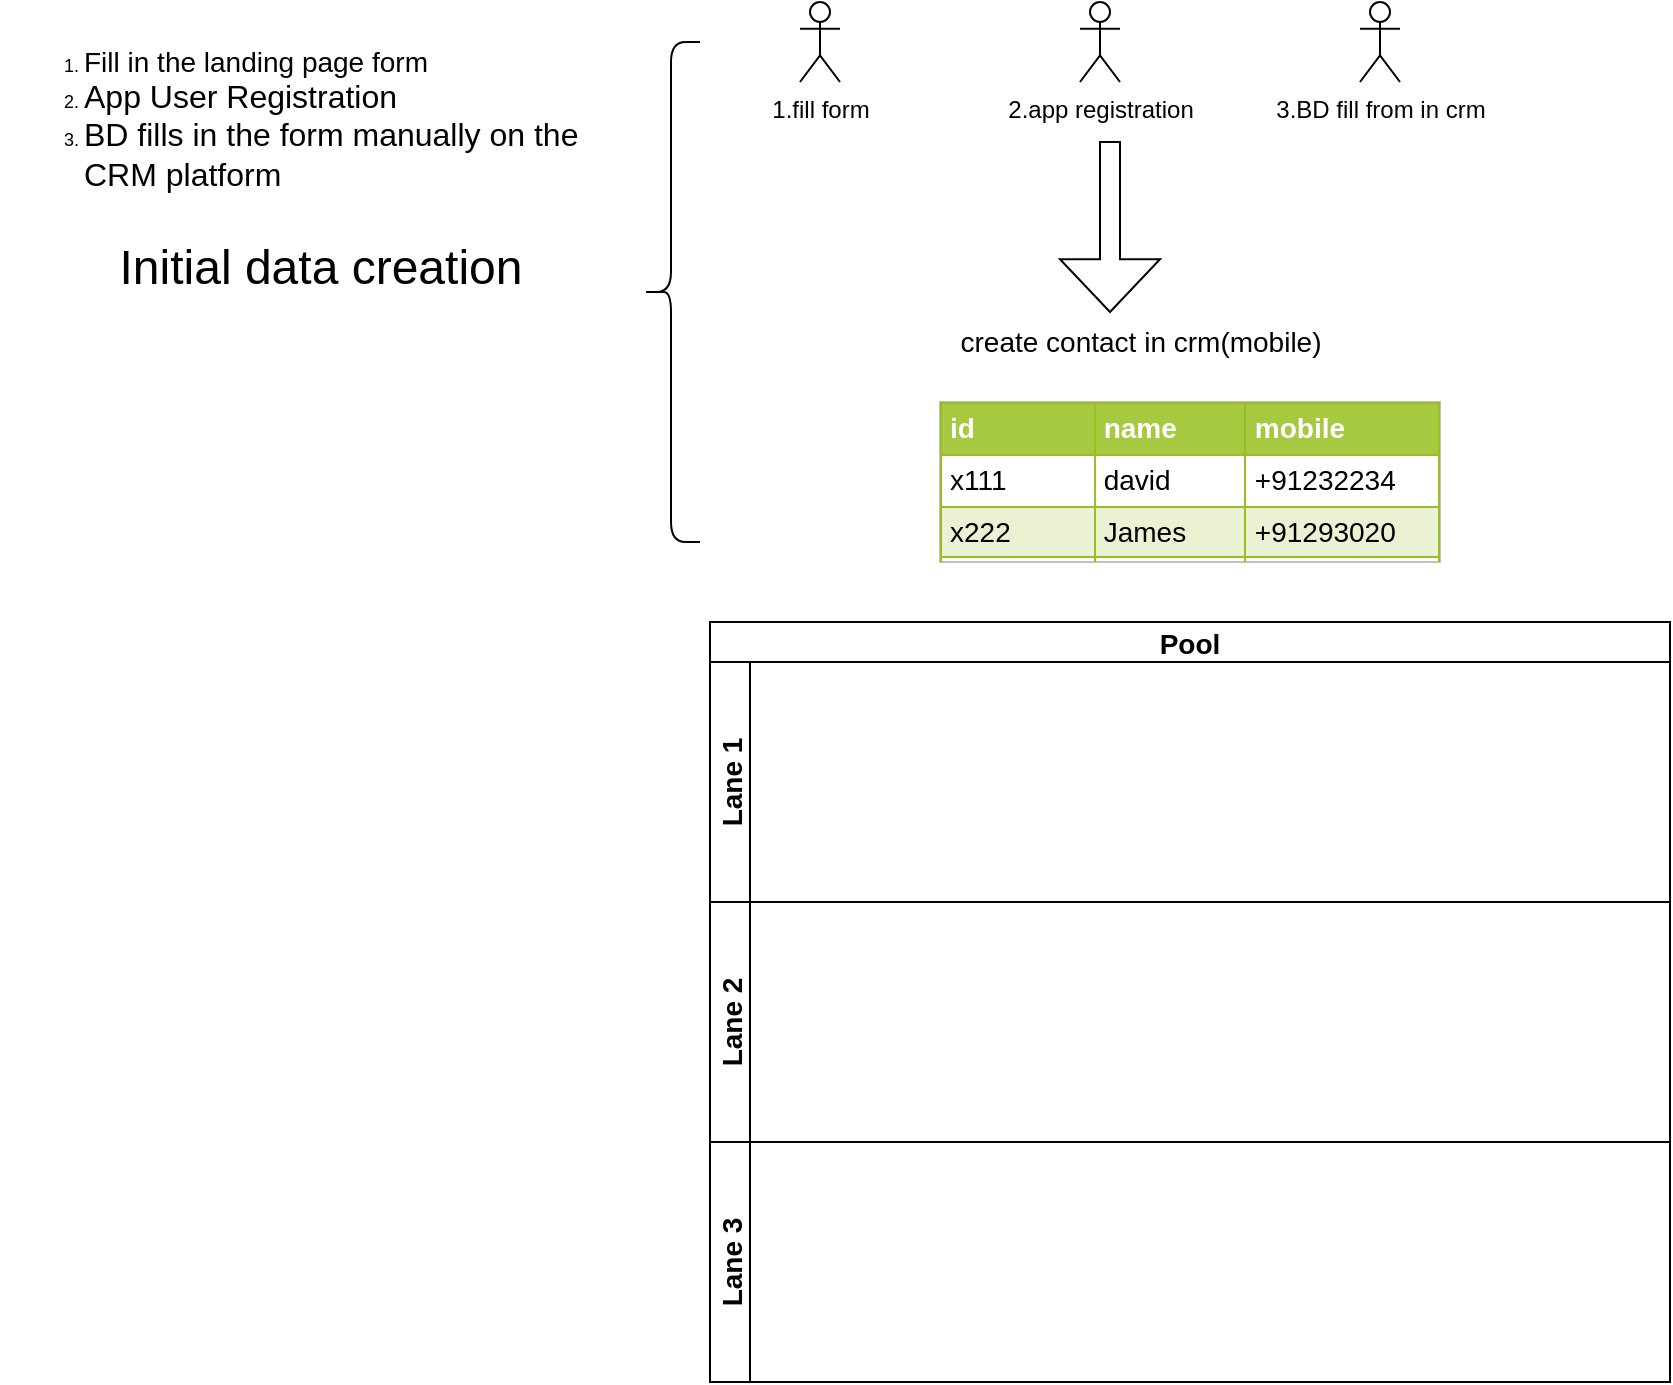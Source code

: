 <mxfile version="17.4.0" type="github">
  <diagram id="qr0Q6VfaH-5duNJ7Y23n" name="Page-1">
    <mxGraphModel dx="2013" dy="591" grid="1" gridSize="10" guides="1" tooltips="1" connect="1" arrows="1" fold="1" page="1" pageScale="1" pageWidth="827" pageHeight="1169" math="0" shadow="0">
      <root>
        <mxCell id="0" />
        <mxCell id="1" parent="0" />
        <mxCell id="GMTRIXXmRjoj2o2Xyc21-1" value="1.fill form" style="shape=umlActor;verticalLabelPosition=bottom;verticalAlign=top;html=1;outlineConnect=0;" vertex="1" parent="1">
          <mxGeometry x="160" y="60" width="20" height="40" as="geometry" />
        </mxCell>
        <mxCell id="GMTRIXXmRjoj2o2Xyc21-4" value="" style="shape=curlyBracket;whiteSpace=wrap;html=1;rounded=1;size=0.5;" vertex="1" parent="1">
          <mxGeometry x="81" y="80" width="29" height="250" as="geometry" />
        </mxCell>
        <mxCell id="GMTRIXXmRjoj2o2Xyc21-5" value="&lt;font style=&quot;font-size: 24px&quot;&gt;Initial data creation&lt;/font&gt;" style="text;html=1;align=center;verticalAlign=middle;resizable=0;points=[];autosize=1;strokeColor=none;fillColor=none;" vertex="1" parent="1">
          <mxGeometry x="-190" y="183" width="220" height="20" as="geometry" />
        </mxCell>
        <mxCell id="GMTRIXXmRjoj2o2Xyc21-9" value="&lt;ol&gt;&lt;li&gt;&lt;font style=&quot;font-size: 14px&quot;&gt;Fill in the landing page form&lt;br&gt;&lt;/font&gt;&lt;/li&gt;&lt;li&gt;&lt;font size=&quot;3&quot;&gt;App User Registration&lt;br&gt;&lt;/font&gt;&lt;/li&gt;&lt;li&gt;&lt;font size=&quot;3&quot;&gt;BD fills in the form manually on the CRM platform&lt;/font&gt;&lt;/li&gt;&lt;/ol&gt;" style="text;strokeColor=none;fillColor=none;html=1;whiteSpace=wrap;verticalAlign=middle;overflow=hidden;fontSize=9;" vertex="1" parent="1">
          <mxGeometry x="-240" y="70" width="330" height="90" as="geometry" />
        </mxCell>
        <mxCell id="GMTRIXXmRjoj2o2Xyc21-11" value="2.app registration" style="shape=umlActor;verticalLabelPosition=bottom;verticalAlign=top;html=1;outlineConnect=0;" vertex="1" parent="1">
          <mxGeometry x="300" y="60" width="20" height="40" as="geometry" />
        </mxCell>
        <mxCell id="GMTRIXXmRjoj2o2Xyc21-12" value="3.BD fill from in crm" style="shape=umlActor;verticalLabelPosition=bottom;verticalAlign=top;html=1;outlineConnect=0;" vertex="1" parent="1">
          <mxGeometry x="440" y="60" width="20" height="40" as="geometry" />
        </mxCell>
        <mxCell id="GMTRIXXmRjoj2o2Xyc21-15" value="" style="shape=singleArrow;direction=south;whiteSpace=wrap;html=1;fontSize=14;arrowWidth=0.2;arrowSize=0.31;" vertex="1" parent="1">
          <mxGeometry x="290" y="130" width="50" height="85" as="geometry" />
        </mxCell>
        <mxCell id="GMTRIXXmRjoj2o2Xyc21-16" value="create contact in crm(mobile)" style="text;html=1;align=center;verticalAlign=middle;resizable=0;points=[];autosize=1;strokeColor=none;fillColor=none;fontSize=14;" vertex="1" parent="1">
          <mxGeometry x="230" y="220" width="200" height="20" as="geometry" />
        </mxCell>
        <mxCell id="GMTRIXXmRjoj2o2Xyc21-17" value="&lt;table border=&quot;1&quot; width=&quot;100%&quot; cellpadding=&quot;4&quot; style=&quot;width: 100% ; height: 100% ; border-collapse: collapse&quot;&gt;&lt;tbody&gt;&lt;tr style=&quot;background-color: #a7c942 ; color: #ffffff ; border: 1px solid #98bf21&quot;&gt;&lt;th align=&quot;left&quot;&gt;id&lt;/th&gt;&lt;th align=&quot;left&quot;&gt;name&lt;/th&gt;&lt;th align=&quot;left&quot;&gt;mobile&lt;/th&gt;&lt;/tr&gt;&lt;tr style=&quot;border: 1px solid #98bf21&quot;&gt;&lt;td&gt;x111&lt;/td&gt;&lt;td&gt;david&lt;/td&gt;&lt;td&gt;+91232234&lt;/td&gt;&lt;/tr&gt;&lt;tr style=&quot;background-color: #eaf2d3 ; border: 1px solid #98bf21&quot;&gt;&lt;td&gt;x222&lt;/td&gt;&lt;td&gt;James&lt;/td&gt;&lt;td&gt;+91293020&lt;/td&gt;&lt;/tr&gt;&lt;tr style=&quot;border: 1px solid #98bf21&quot;&gt;&lt;td&gt;Value 7&lt;/td&gt;&lt;td&gt;Value 8&lt;/td&gt;&lt;td&gt;Value 9&lt;/td&gt;&lt;/tr&gt;&lt;tr style=&quot;background-color: #eaf2d3 ; border: 1px solid #98bf21&quot;&gt;&lt;td&gt;Value 10&lt;/td&gt;&lt;td&gt;Value 11&lt;/td&gt;&lt;td&gt;Value 12&lt;/td&gt;&lt;/tr&gt;&lt;/tbody&gt;&lt;/table&gt;" style="text;html=1;strokeColor=#c0c0c0;fillColor=#ffffff;overflow=fill;rounded=0;fontSize=14;" vertex="1" parent="1">
          <mxGeometry x="230" y="260" width="250" height="80" as="geometry" />
        </mxCell>
        <mxCell id="GMTRIXXmRjoj2o2Xyc21-18" value="Pool" style="swimlane;childLayout=stackLayout;resizeParent=1;resizeParentMax=0;horizontal=1;startSize=20;horizontalStack=0;fontSize=14;" vertex="1" parent="1">
          <mxGeometry x="115" y="370" width="480" height="380" as="geometry" />
        </mxCell>
        <mxCell id="GMTRIXXmRjoj2o2Xyc21-19" value="Lane 1" style="swimlane;startSize=20;horizontal=0;fontSize=14;" vertex="1" parent="GMTRIXXmRjoj2o2Xyc21-18">
          <mxGeometry y="20" width="480" height="120" as="geometry" />
        </mxCell>
        <mxCell id="GMTRIXXmRjoj2o2Xyc21-20" value="Lane 2" style="swimlane;startSize=20;horizontal=0;fontSize=14;" vertex="1" parent="GMTRIXXmRjoj2o2Xyc21-18">
          <mxGeometry y="140" width="480" height="120" as="geometry" />
        </mxCell>
        <mxCell id="GMTRIXXmRjoj2o2Xyc21-21" value="Lane 3" style="swimlane;startSize=20;horizontal=0;fontSize=14;" vertex="1" parent="GMTRIXXmRjoj2o2Xyc21-18">
          <mxGeometry y="260" width="480" height="120" as="geometry" />
        </mxCell>
      </root>
    </mxGraphModel>
  </diagram>
</mxfile>
